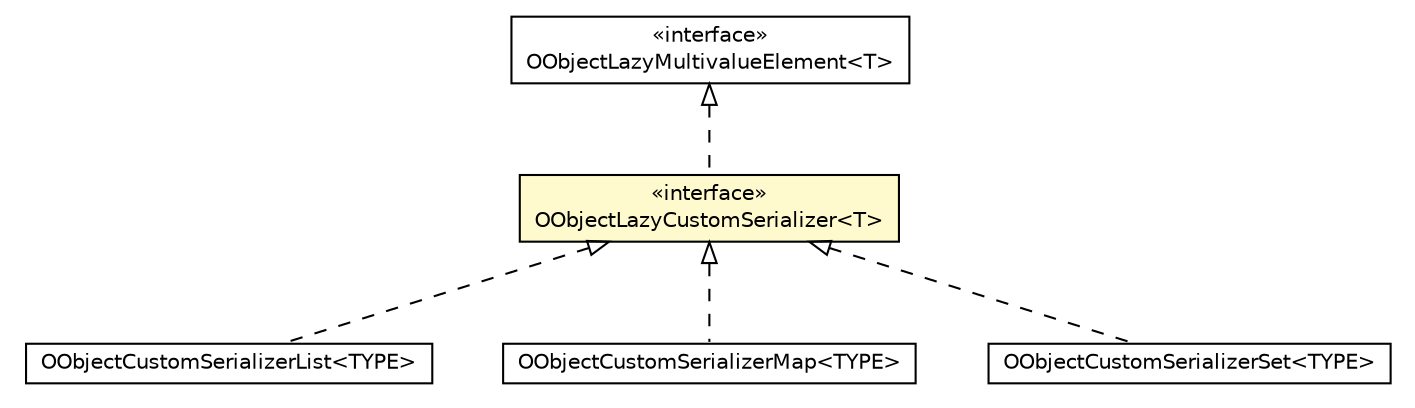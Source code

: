 #!/usr/local/bin/dot
#
# Class diagram 
# Generated by UMLGraph version R5_6-24-gf6e263 (http://www.umlgraph.org/)
#

digraph G {
	edge [fontname="Helvetica",fontsize=10,labelfontname="Helvetica",labelfontsize=10];
	node [fontname="Helvetica",fontsize=10,shape=plaintext];
	nodesep=0.25;
	ranksep=0.5;
	// com.orientechnologies.orient.core.db.object.OObjectLazyMultivalueElement<T>
	c2640100 [label=<<table title="com.orientechnologies.orient.core.db.object.OObjectLazyMultivalueElement" border="0" cellborder="1" cellspacing="0" cellpadding="2" port="p" href="../../core/db/object/OObjectLazyMultivalueElement.html">
		<tr><td><table border="0" cellspacing="0" cellpadding="1">
<tr><td align="center" balign="center"> &#171;interface&#187; </td></tr>
<tr><td align="center" balign="center"> OObjectLazyMultivalueElement&lt;T&gt; </td></tr>
		</table></td></tr>
		</table>>, URL="../../core/db/object/OObjectLazyMultivalueElement.html", fontname="Helvetica", fontcolor="black", fontsize=10.0];
	// com.orientechnologies.orient.object.serialization.OObjectCustomSerializerList<TYPE>
	c2641312 [label=<<table title="com.orientechnologies.orient.object.serialization.OObjectCustomSerializerList" border="0" cellborder="1" cellspacing="0" cellpadding="2" port="p" href="./OObjectCustomSerializerList.html">
		<tr><td><table border="0" cellspacing="0" cellpadding="1">
<tr><td align="center" balign="center"> OObjectCustomSerializerList&lt;TYPE&gt; </td></tr>
		</table></td></tr>
		</table>>, URL="./OObjectCustomSerializerList.html", fontname="Helvetica", fontcolor="black", fontsize=10.0];
	// com.orientechnologies.orient.object.serialization.OObjectCustomSerializerMap<TYPE>
	c2641313 [label=<<table title="com.orientechnologies.orient.object.serialization.OObjectCustomSerializerMap" border="0" cellborder="1" cellspacing="0" cellpadding="2" port="p" href="./OObjectCustomSerializerMap.html">
		<tr><td><table border="0" cellspacing="0" cellpadding="1">
<tr><td align="center" balign="center"> OObjectCustomSerializerMap&lt;TYPE&gt; </td></tr>
		</table></td></tr>
		</table>>, URL="./OObjectCustomSerializerMap.html", fontname="Helvetica", fontcolor="black", fontsize=10.0];
	// com.orientechnologies.orient.object.serialization.OObjectCustomSerializerSet<TYPE>
	c2641316 [label=<<table title="com.orientechnologies.orient.object.serialization.OObjectCustomSerializerSet" border="0" cellborder="1" cellspacing="0" cellpadding="2" port="p" href="./OObjectCustomSerializerSet.html">
		<tr><td><table border="0" cellspacing="0" cellpadding="1">
<tr><td align="center" balign="center"> OObjectCustomSerializerSet&lt;TYPE&gt; </td></tr>
		</table></td></tr>
		</table>>, URL="./OObjectCustomSerializerSet.html", fontname="Helvetica", fontcolor="black", fontsize=10.0];
	// com.orientechnologies.orient.object.serialization.OObjectLazyCustomSerializer<T>
	c2641318 [label=<<table title="com.orientechnologies.orient.object.serialization.OObjectLazyCustomSerializer" border="0" cellborder="1" cellspacing="0" cellpadding="2" port="p" bgcolor="lemonChiffon" href="./OObjectLazyCustomSerializer.html">
		<tr><td><table border="0" cellspacing="0" cellpadding="1">
<tr><td align="center" balign="center"> &#171;interface&#187; </td></tr>
<tr><td align="center" balign="center"> OObjectLazyCustomSerializer&lt;T&gt; </td></tr>
		</table></td></tr>
		</table>>, URL="./OObjectLazyCustomSerializer.html", fontname="Helvetica", fontcolor="black", fontsize=10.0];
	//com.orientechnologies.orient.object.serialization.OObjectCustomSerializerList<TYPE> implements com.orientechnologies.orient.object.serialization.OObjectLazyCustomSerializer<T>
	c2641318:p -> c2641312:p [dir=back,arrowtail=empty,style=dashed];
	//com.orientechnologies.orient.object.serialization.OObjectCustomSerializerMap<TYPE> implements com.orientechnologies.orient.object.serialization.OObjectLazyCustomSerializer<T>
	c2641318:p -> c2641313:p [dir=back,arrowtail=empty,style=dashed];
	//com.orientechnologies.orient.object.serialization.OObjectCustomSerializerSet<TYPE> implements com.orientechnologies.orient.object.serialization.OObjectLazyCustomSerializer<T>
	c2641318:p -> c2641316:p [dir=back,arrowtail=empty,style=dashed];
	//com.orientechnologies.orient.object.serialization.OObjectLazyCustomSerializer<T> implements com.orientechnologies.orient.core.db.object.OObjectLazyMultivalueElement<T>
	c2640100:p -> c2641318:p [dir=back,arrowtail=empty,style=dashed];
}

